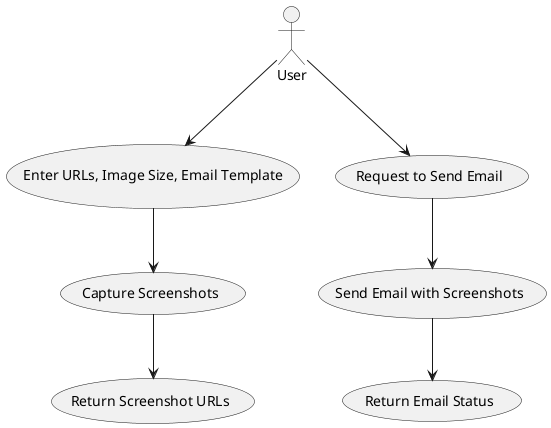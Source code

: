 @startuml
actor User

usecase "Enter URLs, Image Size, Email Template" as UC1
usecase "Capture Screenshots" as UC2
usecase "Return Screenshot URLs" as UC3
usecase "Request to Send Email" as UC4
usecase "Send Email with Screenshots" as UC5
usecase "Return Email Status" as UC6

User --> UC1
User --> UC4
UC1 --> UC2
UC2 --> UC3
UC4 --> UC5
UC5 --> UC6

@enduml